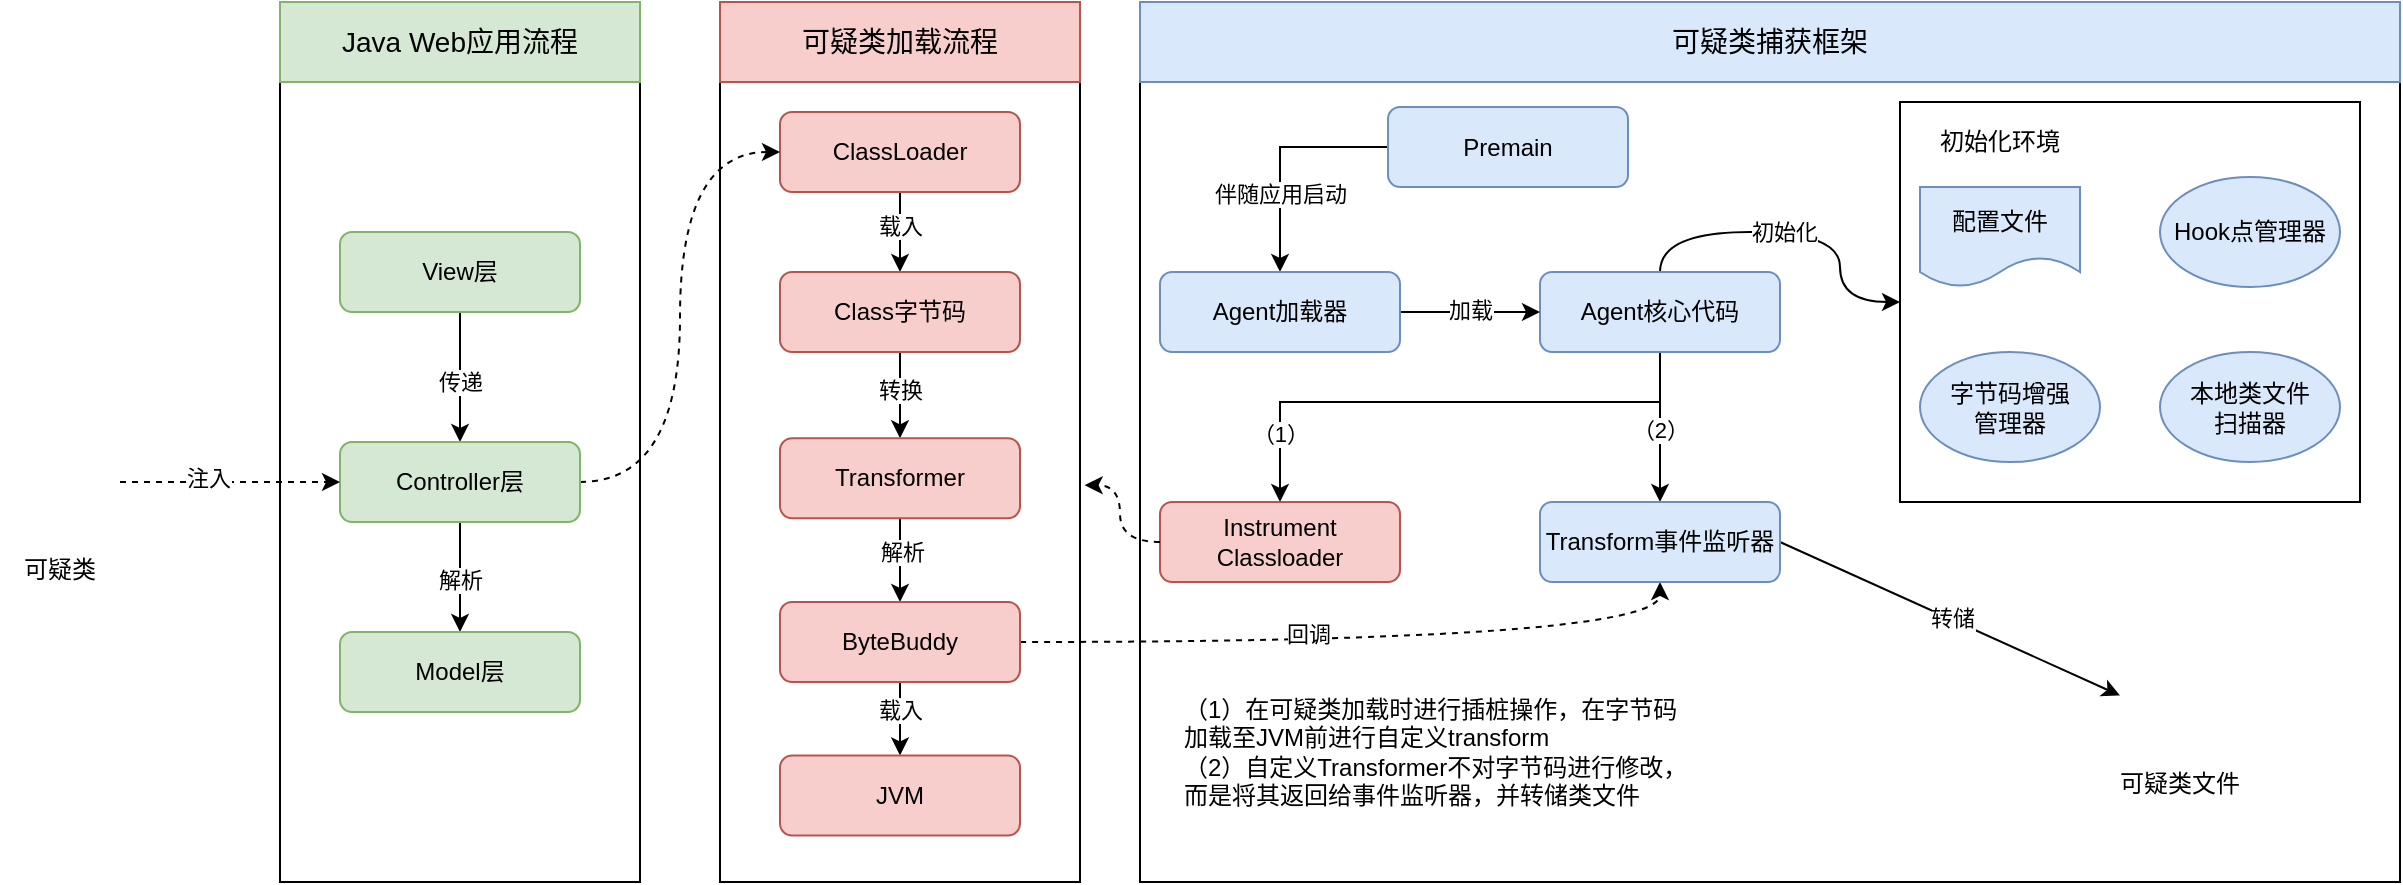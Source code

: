 <mxfile version="26.1.1">
  <diagram name="第 1 页" id="BsKIpi1FPCZaXIqp289E">
    <mxGraphModel dx="2251" dy="773" grid="1" gridSize="10" guides="1" tooltips="1" connect="1" arrows="1" fold="1" page="1" pageScale="1" pageWidth="827" pageHeight="1169" math="0" shadow="0">
      <root>
        <mxCell id="0" />
        <mxCell id="1" parent="0" />
        <mxCell id="ZmvpG405brdyFuqUziVW-1" value="" style="rounded=0;whiteSpace=wrap;html=1;" parent="1" vertex="1">
          <mxGeometry x="350" y="270" width="630" height="440" as="geometry" />
        </mxCell>
        <mxCell id="ZmvpG405brdyFuqUziVW-2" value="" style="rounded=0;whiteSpace=wrap;html=1;" parent="1" vertex="1">
          <mxGeometry x="140" y="270" width="180" height="440" as="geometry" />
        </mxCell>
        <mxCell id="ZmvpG405brdyFuqUziVW-3" value="&lt;font style=&quot;font-size: 14px;&quot;&gt;可疑类加载流程&lt;/font&gt;" style="rounded=0;whiteSpace=wrap;html=1;fillColor=#f8cecc;strokeColor=#b85450;" parent="1" vertex="1">
          <mxGeometry x="140" y="270" width="180" height="40" as="geometry" />
        </mxCell>
        <mxCell id="ZmvpG405brdyFuqUziVW-4" style="edgeStyle=orthogonalEdgeStyle;rounded=0;orthogonalLoop=1;jettySize=auto;html=1;exitX=0.5;exitY=1;exitDx=0;exitDy=0;entryX=0.5;entryY=0;entryDx=0;entryDy=0;" parent="1" source="ZmvpG405brdyFuqUziVW-5" target="ZmvpG405brdyFuqUziVW-7" edge="1">
          <mxGeometry relative="1" as="geometry" />
        </mxCell>
        <mxCell id="7a6S5qip2CbtULaV-IqG-47" value="载入" style="edgeLabel;html=1;align=center;verticalAlign=middle;resizable=0;points=[];" vertex="1" connectable="0" parent="ZmvpG405brdyFuqUziVW-4">
          <mxGeometry x="-0.187" relative="1" as="geometry">
            <mxPoint as="offset" />
          </mxGeometry>
        </mxCell>
        <mxCell id="ZmvpG405brdyFuqUziVW-5" value="ClassLoader" style="rounded=1;whiteSpace=wrap;html=1;fillColor=#f8cecc;strokeColor=#b85450;" parent="1" vertex="1">
          <mxGeometry x="170" y="325" width="120" height="40" as="geometry" />
        </mxCell>
        <mxCell id="ZmvpG405brdyFuqUziVW-6" style="edgeStyle=orthogonalEdgeStyle;rounded=0;orthogonalLoop=1;jettySize=auto;html=1;exitX=0.5;exitY=1;exitDx=0;exitDy=0;entryX=0.5;entryY=0;entryDx=0;entryDy=0;" parent="1" source="ZmvpG405brdyFuqUziVW-7" target="ZmvpG405brdyFuqUziVW-9" edge="1">
          <mxGeometry relative="1" as="geometry" />
        </mxCell>
        <mxCell id="7a6S5qip2CbtULaV-IqG-48" value="转换" style="edgeLabel;html=1;align=center;verticalAlign=middle;resizable=0;points=[];" vertex="1" connectable="0" parent="ZmvpG405brdyFuqUziVW-6">
          <mxGeometry x="-0.14" relative="1" as="geometry">
            <mxPoint as="offset" />
          </mxGeometry>
        </mxCell>
        <mxCell id="ZmvpG405brdyFuqUziVW-7" value="Class字节码" style="rounded=1;whiteSpace=wrap;html=1;fillColor=#f8cecc;strokeColor=#b85450;" parent="1" vertex="1">
          <mxGeometry x="170" y="405" width="120" height="40" as="geometry" />
        </mxCell>
        <mxCell id="ZmvpG405brdyFuqUziVW-8" style="edgeStyle=orthogonalEdgeStyle;rounded=0;orthogonalLoop=1;jettySize=auto;html=1;exitX=0.5;exitY=1;exitDx=0;exitDy=0;entryX=0.5;entryY=0;entryDx=0;entryDy=0;" parent="1" source="ZmvpG405brdyFuqUziVW-9" target="ZmvpG405brdyFuqUziVW-12" edge="1">
          <mxGeometry relative="1" as="geometry" />
        </mxCell>
        <mxCell id="7a6S5qip2CbtULaV-IqG-49" value="解析" style="edgeLabel;html=1;align=center;verticalAlign=middle;resizable=0;points=[];" vertex="1" connectable="0" parent="ZmvpG405brdyFuqUziVW-8">
          <mxGeometry x="-0.209" y="1" relative="1" as="geometry">
            <mxPoint as="offset" />
          </mxGeometry>
        </mxCell>
        <mxCell id="ZmvpG405brdyFuqUziVW-9" value="Transformer" style="rounded=1;whiteSpace=wrap;html=1;fillColor=#f8cecc;strokeColor=#b85450;" parent="1" vertex="1">
          <mxGeometry x="170" y="488.13" width="120" height="40" as="geometry" />
        </mxCell>
        <mxCell id="ZmvpG405brdyFuqUziVW-10" style="edgeStyle=orthogonalEdgeStyle;rounded=0;orthogonalLoop=1;jettySize=auto;html=1;exitX=0.5;exitY=1;exitDx=0;exitDy=0;entryX=0.5;entryY=0;entryDx=0;entryDy=0;" parent="1" source="ZmvpG405brdyFuqUziVW-12" target="ZmvpG405brdyFuqUziVW-13" edge="1">
          <mxGeometry relative="1" as="geometry" />
        </mxCell>
        <mxCell id="7a6S5qip2CbtULaV-IqG-50" value="载入" style="edgeLabel;html=1;align=center;verticalAlign=middle;resizable=0;points=[];" vertex="1" connectable="0" parent="ZmvpG405brdyFuqUziVW-10">
          <mxGeometry x="-0.263" relative="1" as="geometry">
            <mxPoint as="offset" />
          </mxGeometry>
        </mxCell>
        <mxCell id="7a6S5qip2CbtULaV-IqG-62" style="edgeStyle=orthogonalEdgeStyle;rounded=0;orthogonalLoop=1;jettySize=auto;html=1;exitX=1;exitY=0.5;exitDx=0;exitDy=0;entryX=0.5;entryY=1;entryDx=0;entryDy=0;curved=1;dashed=1;" edge="1" parent="1" source="ZmvpG405brdyFuqUziVW-12" target="ZmvpG405brdyFuqUziVW-34">
          <mxGeometry relative="1" as="geometry" />
        </mxCell>
        <mxCell id="7a6S5qip2CbtULaV-IqG-64" value="回调" style="edgeLabel;html=1;align=center;verticalAlign=middle;resizable=0;points=[];" vertex="1" connectable="0" parent="7a6S5qip2CbtULaV-IqG-62">
          <mxGeometry x="-0.181" y="4" relative="1" as="geometry">
            <mxPoint as="offset" />
          </mxGeometry>
        </mxCell>
        <mxCell id="ZmvpG405brdyFuqUziVW-12" value="ByteBuddy" style="rounded=1;whiteSpace=wrap;html=1;fillColor=#f8cecc;strokeColor=#b85450;" parent="1" vertex="1">
          <mxGeometry x="170" y="570" width="120" height="40" as="geometry" />
        </mxCell>
        <mxCell id="ZmvpG405brdyFuqUziVW-13" value="JVM" style="rounded=1;whiteSpace=wrap;html=1;fillColor=#f8cecc;strokeColor=#b85450;" parent="1" vertex="1">
          <mxGeometry x="170" y="646.75" width="120" height="40" as="geometry" />
        </mxCell>
        <mxCell id="ZmvpG405brdyFuqUziVW-18" value="&lt;span style=&quot;font-size: 14px;&quot;&gt;可疑类捕获框架&lt;/span&gt;" style="rounded=0;whiteSpace=wrap;html=1;fillColor=#dae8fc;strokeColor=#6c8ebf;" parent="1" vertex="1">
          <mxGeometry x="350" y="270" width="630" height="40" as="geometry" />
        </mxCell>
        <mxCell id="ZmvpG405brdyFuqUziVW-19" style="edgeStyle=orthogonalEdgeStyle;rounded=0;orthogonalLoop=1;jettySize=auto;html=1;exitX=0.5;exitY=1;exitDx=0;exitDy=0;entryX=0.5;entryY=0;entryDx=0;entryDy=0;" parent="1" source="ZmvpG405brdyFuqUziVW-21" target="ZmvpG405brdyFuqUziVW-33" edge="1">
          <mxGeometry relative="1" as="geometry">
            <Array as="points">
              <mxPoint x="610" y="470" />
              <mxPoint x="420" y="470" />
            </Array>
          </mxGeometry>
        </mxCell>
        <mxCell id="7a6S5qip2CbtULaV-IqG-60" value="（1）" style="edgeLabel;html=1;align=center;verticalAlign=middle;resizable=0;points=[];" vertex="1" connectable="0" parent="ZmvpG405brdyFuqUziVW-19">
          <mxGeometry x="0.743" relative="1" as="geometry">
            <mxPoint as="offset" />
          </mxGeometry>
        </mxCell>
        <mxCell id="ZmvpG405brdyFuqUziVW-20" style="edgeStyle=orthogonalEdgeStyle;rounded=0;orthogonalLoop=1;jettySize=auto;html=1;exitX=0.5;exitY=1;exitDx=0;exitDy=0;entryX=0.5;entryY=0;entryDx=0;entryDy=0;" parent="1" source="ZmvpG405brdyFuqUziVW-21" target="ZmvpG405brdyFuqUziVW-34" edge="1">
          <mxGeometry relative="1" as="geometry" />
        </mxCell>
        <mxCell id="7a6S5qip2CbtULaV-IqG-61" value="（2）" style="edgeLabel;html=1;align=center;verticalAlign=middle;resizable=0;points=[];" vertex="1" connectable="0" parent="ZmvpG405brdyFuqUziVW-20">
          <mxGeometry x="0.039" relative="1" as="geometry">
            <mxPoint as="offset" />
          </mxGeometry>
        </mxCell>
        <mxCell id="7a6S5qip2CbtULaV-IqG-66" style="edgeStyle=orthogonalEdgeStyle;rounded=0;orthogonalLoop=1;jettySize=auto;html=1;exitX=0.5;exitY=0;exitDx=0;exitDy=0;entryX=0;entryY=0.5;entryDx=0;entryDy=0;curved=1;" edge="1" parent="1" source="ZmvpG405brdyFuqUziVW-21" target="ZmvpG405brdyFuqUziVW-27">
          <mxGeometry relative="1" as="geometry" />
        </mxCell>
        <mxCell id="7a6S5qip2CbtULaV-IqG-67" value="初始化" style="edgeLabel;html=1;align=center;verticalAlign=middle;resizable=0;points=[];" vertex="1" connectable="0" parent="7a6S5qip2CbtULaV-IqG-66">
          <mxGeometry x="-0.067" relative="1" as="geometry">
            <mxPoint as="offset" />
          </mxGeometry>
        </mxCell>
        <mxCell id="ZmvpG405brdyFuqUziVW-21" value="Agent核心代码" style="rounded=1;whiteSpace=wrap;html=1;fillColor=#dae8fc;strokeColor=#6c8ebf;" parent="1" vertex="1">
          <mxGeometry x="550" y="405" width="120" height="40" as="geometry" />
        </mxCell>
        <mxCell id="ZmvpG405brdyFuqUziVW-22" style="edgeStyle=orthogonalEdgeStyle;rounded=0;orthogonalLoop=1;jettySize=auto;html=1;exitX=0;exitY=0.5;exitDx=0;exitDy=0;entryX=0.5;entryY=0;entryDx=0;entryDy=0;" parent="1" source="ZmvpG405brdyFuqUziVW-24" target="ZmvpG405brdyFuqUziVW-26" edge="1">
          <mxGeometry relative="1" as="geometry" />
        </mxCell>
        <mxCell id="7a6S5qip2CbtULaV-IqG-58" value="伴随应用启动" style="edgeLabel;html=1;align=center;verticalAlign=middle;resizable=0;points=[];" vertex="1" connectable="0" parent="ZmvpG405brdyFuqUziVW-22">
          <mxGeometry x="0.327" relative="1" as="geometry">
            <mxPoint as="offset" />
          </mxGeometry>
        </mxCell>
        <mxCell id="ZmvpG405brdyFuqUziVW-24" value="Premain" style="rounded=1;whiteSpace=wrap;html=1;fillColor=#dae8fc;strokeColor=#6c8ebf;" parent="1" vertex="1">
          <mxGeometry x="474" y="322.5" width="120" height="40" as="geometry" />
        </mxCell>
        <mxCell id="ZmvpG405brdyFuqUziVW-25" style="edgeStyle=orthogonalEdgeStyle;rounded=0;orthogonalLoop=1;jettySize=auto;html=1;exitX=1;exitY=0.5;exitDx=0;exitDy=0;entryX=0;entryY=0.5;entryDx=0;entryDy=0;" parent="1" source="ZmvpG405brdyFuqUziVW-26" target="ZmvpG405brdyFuqUziVW-21" edge="1">
          <mxGeometry relative="1" as="geometry" />
        </mxCell>
        <mxCell id="7a6S5qip2CbtULaV-IqG-54" value="加载" style="edgeLabel;html=1;align=center;verticalAlign=middle;resizable=0;points=[];" vertex="1" connectable="0" parent="ZmvpG405brdyFuqUziVW-25">
          <mxGeometry x="-0.016" y="1" relative="1" as="geometry">
            <mxPoint as="offset" />
          </mxGeometry>
        </mxCell>
        <mxCell id="ZmvpG405brdyFuqUziVW-26" value="Agent加载器" style="rounded=1;whiteSpace=wrap;html=1;fillColor=#dae8fc;strokeColor=#6c8ebf;" parent="1" vertex="1">
          <mxGeometry x="360" y="405" width="120" height="40" as="geometry" />
        </mxCell>
        <mxCell id="ZmvpG405brdyFuqUziVW-27" value="" style="rounded=0;whiteSpace=wrap;html=1;" parent="1" vertex="1">
          <mxGeometry x="730" y="320" width="230" height="200" as="geometry" />
        </mxCell>
        <mxCell id="ZmvpG405brdyFuqUziVW-28" value="初始化&lt;span style=&quot;background-color: transparent; color: light-dark(rgb(0, 0, 0), rgb(255, 255, 255));&quot;&gt;环境&lt;/span&gt;" style="text;html=1;align=center;verticalAlign=middle;whiteSpace=wrap;rounded=0;" parent="1" vertex="1">
          <mxGeometry x="740" y="325" width="80" height="30" as="geometry" />
        </mxCell>
        <mxCell id="ZmvpG405brdyFuqUziVW-29" value="配置文件" style="shape=document;whiteSpace=wrap;html=1;boundedLbl=1;fillColor=#dae8fc;strokeColor=#6c8ebf;" parent="1" vertex="1">
          <mxGeometry x="740" y="362.5" width="80" height="50" as="geometry" />
        </mxCell>
        <mxCell id="ZmvpG405brdyFuqUziVW-30" value="Hook点管理器" style="ellipse;whiteSpace=wrap;html=1;fillColor=#dae8fc;strokeColor=#6c8ebf;" parent="1" vertex="1">
          <mxGeometry x="860" y="357.5" width="90" height="55" as="geometry" />
        </mxCell>
        <mxCell id="ZmvpG405brdyFuqUziVW-31" value="字节码增强&lt;div&gt;管理器&lt;/div&gt;" style="ellipse;whiteSpace=wrap;html=1;fillColor=#dae8fc;strokeColor=#6c8ebf;" parent="1" vertex="1">
          <mxGeometry x="740" y="445" width="90" height="55" as="geometry" />
        </mxCell>
        <mxCell id="ZmvpG405brdyFuqUziVW-32" value="本地类文件&lt;div&gt;扫描器&lt;/div&gt;" style="ellipse;whiteSpace=wrap;html=1;fillColor=#dae8fc;strokeColor=#6c8ebf;" parent="1" vertex="1">
          <mxGeometry x="860" y="445" width="90" height="55" as="geometry" />
        </mxCell>
        <mxCell id="ZmvpG405brdyFuqUziVW-33" value="Instrument Classloader" style="rounded=1;whiteSpace=wrap;html=1;fillColor=#f8cecc;strokeColor=#b85450;" parent="1" vertex="1">
          <mxGeometry x="360" y="520" width="120" height="40" as="geometry" />
        </mxCell>
        <mxCell id="7a6S5qip2CbtULaV-IqG-45" style="rounded=0;orthogonalLoop=1;jettySize=auto;html=1;exitX=1;exitY=0.5;exitDx=0;exitDy=0;entryX=0;entryY=0.5;entryDx=0;entryDy=0;" edge="1" parent="1" source="ZmvpG405brdyFuqUziVW-34" target="7a6S5qip2CbtULaV-IqG-41">
          <mxGeometry relative="1" as="geometry" />
        </mxCell>
        <mxCell id="7a6S5qip2CbtULaV-IqG-57" value="转储" style="edgeLabel;html=1;align=center;verticalAlign=middle;resizable=0;points=[];" vertex="1" connectable="0" parent="7a6S5qip2CbtULaV-IqG-45">
          <mxGeometry x="0.002" y="1" relative="1" as="geometry">
            <mxPoint as="offset" />
          </mxGeometry>
        </mxCell>
        <mxCell id="ZmvpG405brdyFuqUziVW-34" value="Transform事件监听器" style="rounded=1;whiteSpace=wrap;html=1;fillColor=#dae8fc;strokeColor=#6c8ebf;" parent="1" vertex="1">
          <mxGeometry x="550" y="520" width="120" height="40" as="geometry" />
        </mxCell>
        <mxCell id="7a6S5qip2CbtULaV-IqG-1" value="" style="rounded=0;whiteSpace=wrap;html=1;" vertex="1" parent="1">
          <mxGeometry x="-80" y="270" width="180" height="440" as="geometry" />
        </mxCell>
        <mxCell id="7a6S5qip2CbtULaV-IqG-2" value="&lt;span style=&quot;font-size: 14px;&quot;&gt;Java Web应用流程&lt;/span&gt;" style="rounded=0;whiteSpace=wrap;html=1;fillColor=#d5e8d4;strokeColor=#82b366;" vertex="1" parent="1">
          <mxGeometry x="-80" y="270" width="180" height="40" as="geometry" />
        </mxCell>
        <mxCell id="7a6S5qip2CbtULaV-IqG-5" style="edgeStyle=orthogonalEdgeStyle;rounded=0;orthogonalLoop=1;jettySize=auto;html=1;exitX=0.5;exitY=1;exitDx=0;exitDy=0;entryX=0.5;entryY=0;entryDx=0;entryDy=0;" edge="1" parent="1" source="7a6S5qip2CbtULaV-IqG-6" target="7a6S5qip2CbtULaV-IqG-8">
          <mxGeometry relative="1" as="geometry" />
        </mxCell>
        <mxCell id="7a6S5qip2CbtULaV-IqG-35" value="传递" style="edgeLabel;html=1;align=center;verticalAlign=middle;resizable=0;points=[];" vertex="1" connectable="0" parent="7a6S5qip2CbtULaV-IqG-5">
          <mxGeometry x="-0.103" y="-3" relative="1" as="geometry">
            <mxPoint x="3" y="6" as="offset" />
          </mxGeometry>
        </mxCell>
        <mxCell id="7a6S5qip2CbtULaV-IqG-6" value="View层" style="rounded=1;whiteSpace=wrap;html=1;fillColor=#d5e8d4;strokeColor=#82b366;" vertex="1" parent="1">
          <mxGeometry x="-50" y="385" width="120" height="40" as="geometry" />
        </mxCell>
        <mxCell id="7a6S5qip2CbtULaV-IqG-7" style="edgeStyle=orthogonalEdgeStyle;rounded=0;orthogonalLoop=1;jettySize=auto;html=1;exitX=0.5;exitY=1;exitDx=0;exitDy=0;entryX=0.5;entryY=0;entryDx=0;entryDy=0;" edge="1" parent="1" source="7a6S5qip2CbtULaV-IqG-8" target="7a6S5qip2CbtULaV-IqG-10">
          <mxGeometry relative="1" as="geometry" />
        </mxCell>
        <mxCell id="7a6S5qip2CbtULaV-IqG-36" value="解析" style="edgeLabel;html=1;align=center;verticalAlign=middle;resizable=0;points=[];" vertex="1" connectable="0" parent="7a6S5qip2CbtULaV-IqG-7">
          <mxGeometry x="0.036" relative="1" as="geometry">
            <mxPoint as="offset" />
          </mxGeometry>
        </mxCell>
        <mxCell id="7a6S5qip2CbtULaV-IqG-38" style="edgeStyle=orthogonalEdgeStyle;rounded=0;orthogonalLoop=1;jettySize=auto;html=1;exitX=1;exitY=0.5;exitDx=0;exitDy=0;entryX=0;entryY=0.5;entryDx=0;entryDy=0;dashed=1;curved=1;" edge="1" parent="1" source="7a6S5qip2CbtULaV-IqG-8" target="ZmvpG405brdyFuqUziVW-5">
          <mxGeometry relative="1" as="geometry" />
        </mxCell>
        <mxCell id="7a6S5qip2CbtULaV-IqG-8" value="Controller层" style="rounded=1;whiteSpace=wrap;html=1;fillColor=#d5e8d4;strokeColor=#82b366;" vertex="1" parent="1">
          <mxGeometry x="-50" y="490" width="120" height="40" as="geometry" />
        </mxCell>
        <mxCell id="7a6S5qip2CbtULaV-IqG-10" value="Model层" style="rounded=1;whiteSpace=wrap;html=1;fillColor=#d5e8d4;strokeColor=#82b366;" vertex="1" parent="1">
          <mxGeometry x="-50" y="585" width="120" height="40" as="geometry" />
        </mxCell>
        <mxCell id="7a6S5qip2CbtULaV-IqG-34" value="" style="group" vertex="1" connectable="0" parent="1">
          <mxGeometry x="-220" y="476.25" width="60" height="63.75" as="geometry" />
        </mxCell>
        <mxCell id="7a6S5qip2CbtULaV-IqG-31" value="可疑类" style="shape=image;verticalLabelPosition=bottom;labelBackgroundColor=default;verticalAlign=top;aspect=fixed;imageAspect=0;image=https://cdn-icons-png.flaticon.com/128/2920/2920277.png;" vertex="1" parent="7a6S5qip2CbtULaV-IqG-34">
          <mxGeometry y="3.75" width="60" height="60" as="geometry" />
        </mxCell>
        <mxCell id="7a6S5qip2CbtULaV-IqG-32" value="" style="shape=image;verticalLabelPosition=bottom;labelBackgroundColor=default;verticalAlign=top;aspect=fixed;imageAspect=0;image=https://cdn-icons-png.flaticon.com/128/9392/9392723.png;" vertex="1" parent="7a6S5qip2CbtULaV-IqG-34">
          <mxGeometry x="31.25" width="28.75" height="28.75" as="geometry" />
        </mxCell>
        <mxCell id="7a6S5qip2CbtULaV-IqG-37" style="edgeStyle=orthogonalEdgeStyle;rounded=0;orthogonalLoop=1;jettySize=auto;html=1;exitX=1;exitY=0.5;exitDx=0;exitDy=0;entryX=0;entryY=0.5;entryDx=0;entryDy=0;dashed=1;" edge="1" parent="1" source="7a6S5qip2CbtULaV-IqG-31" target="7a6S5qip2CbtULaV-IqG-8">
          <mxGeometry relative="1" as="geometry" />
        </mxCell>
        <mxCell id="7a6S5qip2CbtULaV-IqG-39" value="注入" style="edgeLabel;html=1;align=center;verticalAlign=middle;resizable=0;points=[];" vertex="1" connectable="0" parent="7a6S5qip2CbtULaV-IqG-37">
          <mxGeometry x="-0.199" y="2" relative="1" as="geometry">
            <mxPoint as="offset" />
          </mxGeometry>
        </mxCell>
        <mxCell id="7a6S5qip2CbtULaV-IqG-40" value="" style="group" vertex="1" connectable="0" parent="1">
          <mxGeometry x="840" y="583" width="60" height="63.75" as="geometry" />
        </mxCell>
        <mxCell id="7a6S5qip2CbtULaV-IqG-41" value="可疑类文件" style="shape=image;verticalLabelPosition=bottom;labelBackgroundColor=default;verticalAlign=top;aspect=fixed;imageAspect=0;image=https://cdn-icons-png.flaticon.com/128/2920/2920277.png;" vertex="1" parent="7a6S5qip2CbtULaV-IqG-40">
          <mxGeometry y="3.75" width="60" height="60" as="geometry" />
        </mxCell>
        <mxCell id="7a6S5qip2CbtULaV-IqG-42" value="" style="shape=image;verticalLabelPosition=bottom;labelBackgroundColor=default;verticalAlign=top;aspect=fixed;imageAspect=0;image=https://cdn-icons-png.flaticon.com/128/9392/9392723.png;" vertex="1" parent="7a6S5qip2CbtULaV-IqG-40">
          <mxGeometry x="31.25" width="28.75" height="28.75" as="geometry" />
        </mxCell>
        <mxCell id="7a6S5qip2CbtULaV-IqG-52" style="edgeStyle=orthogonalEdgeStyle;rounded=0;orthogonalLoop=1;jettySize=auto;html=1;exitX=0;exitY=0.5;exitDx=0;exitDy=0;entryX=1.013;entryY=0.549;entryDx=0;entryDy=0;entryPerimeter=0;curved=1;dashed=1;" edge="1" parent="1" source="ZmvpG405brdyFuqUziVW-33" target="ZmvpG405brdyFuqUziVW-2">
          <mxGeometry relative="1" as="geometry" />
        </mxCell>
        <mxCell id="7a6S5qip2CbtULaV-IqG-63" value="（1）在可疑类加载时进行插桩操作，在字节码加载至JVM前进行自定义transform&lt;div&gt;（2）自定义Transformer不对字节码进行修改，而是将其返回给事件监听器，并转储类文件&lt;/div&gt;" style="text;html=1;align=left;verticalAlign=middle;whiteSpace=wrap;rounded=0;" vertex="1" parent="1">
          <mxGeometry x="370" y="599.88" width="260" height="90.12" as="geometry" />
        </mxCell>
      </root>
    </mxGraphModel>
  </diagram>
</mxfile>
